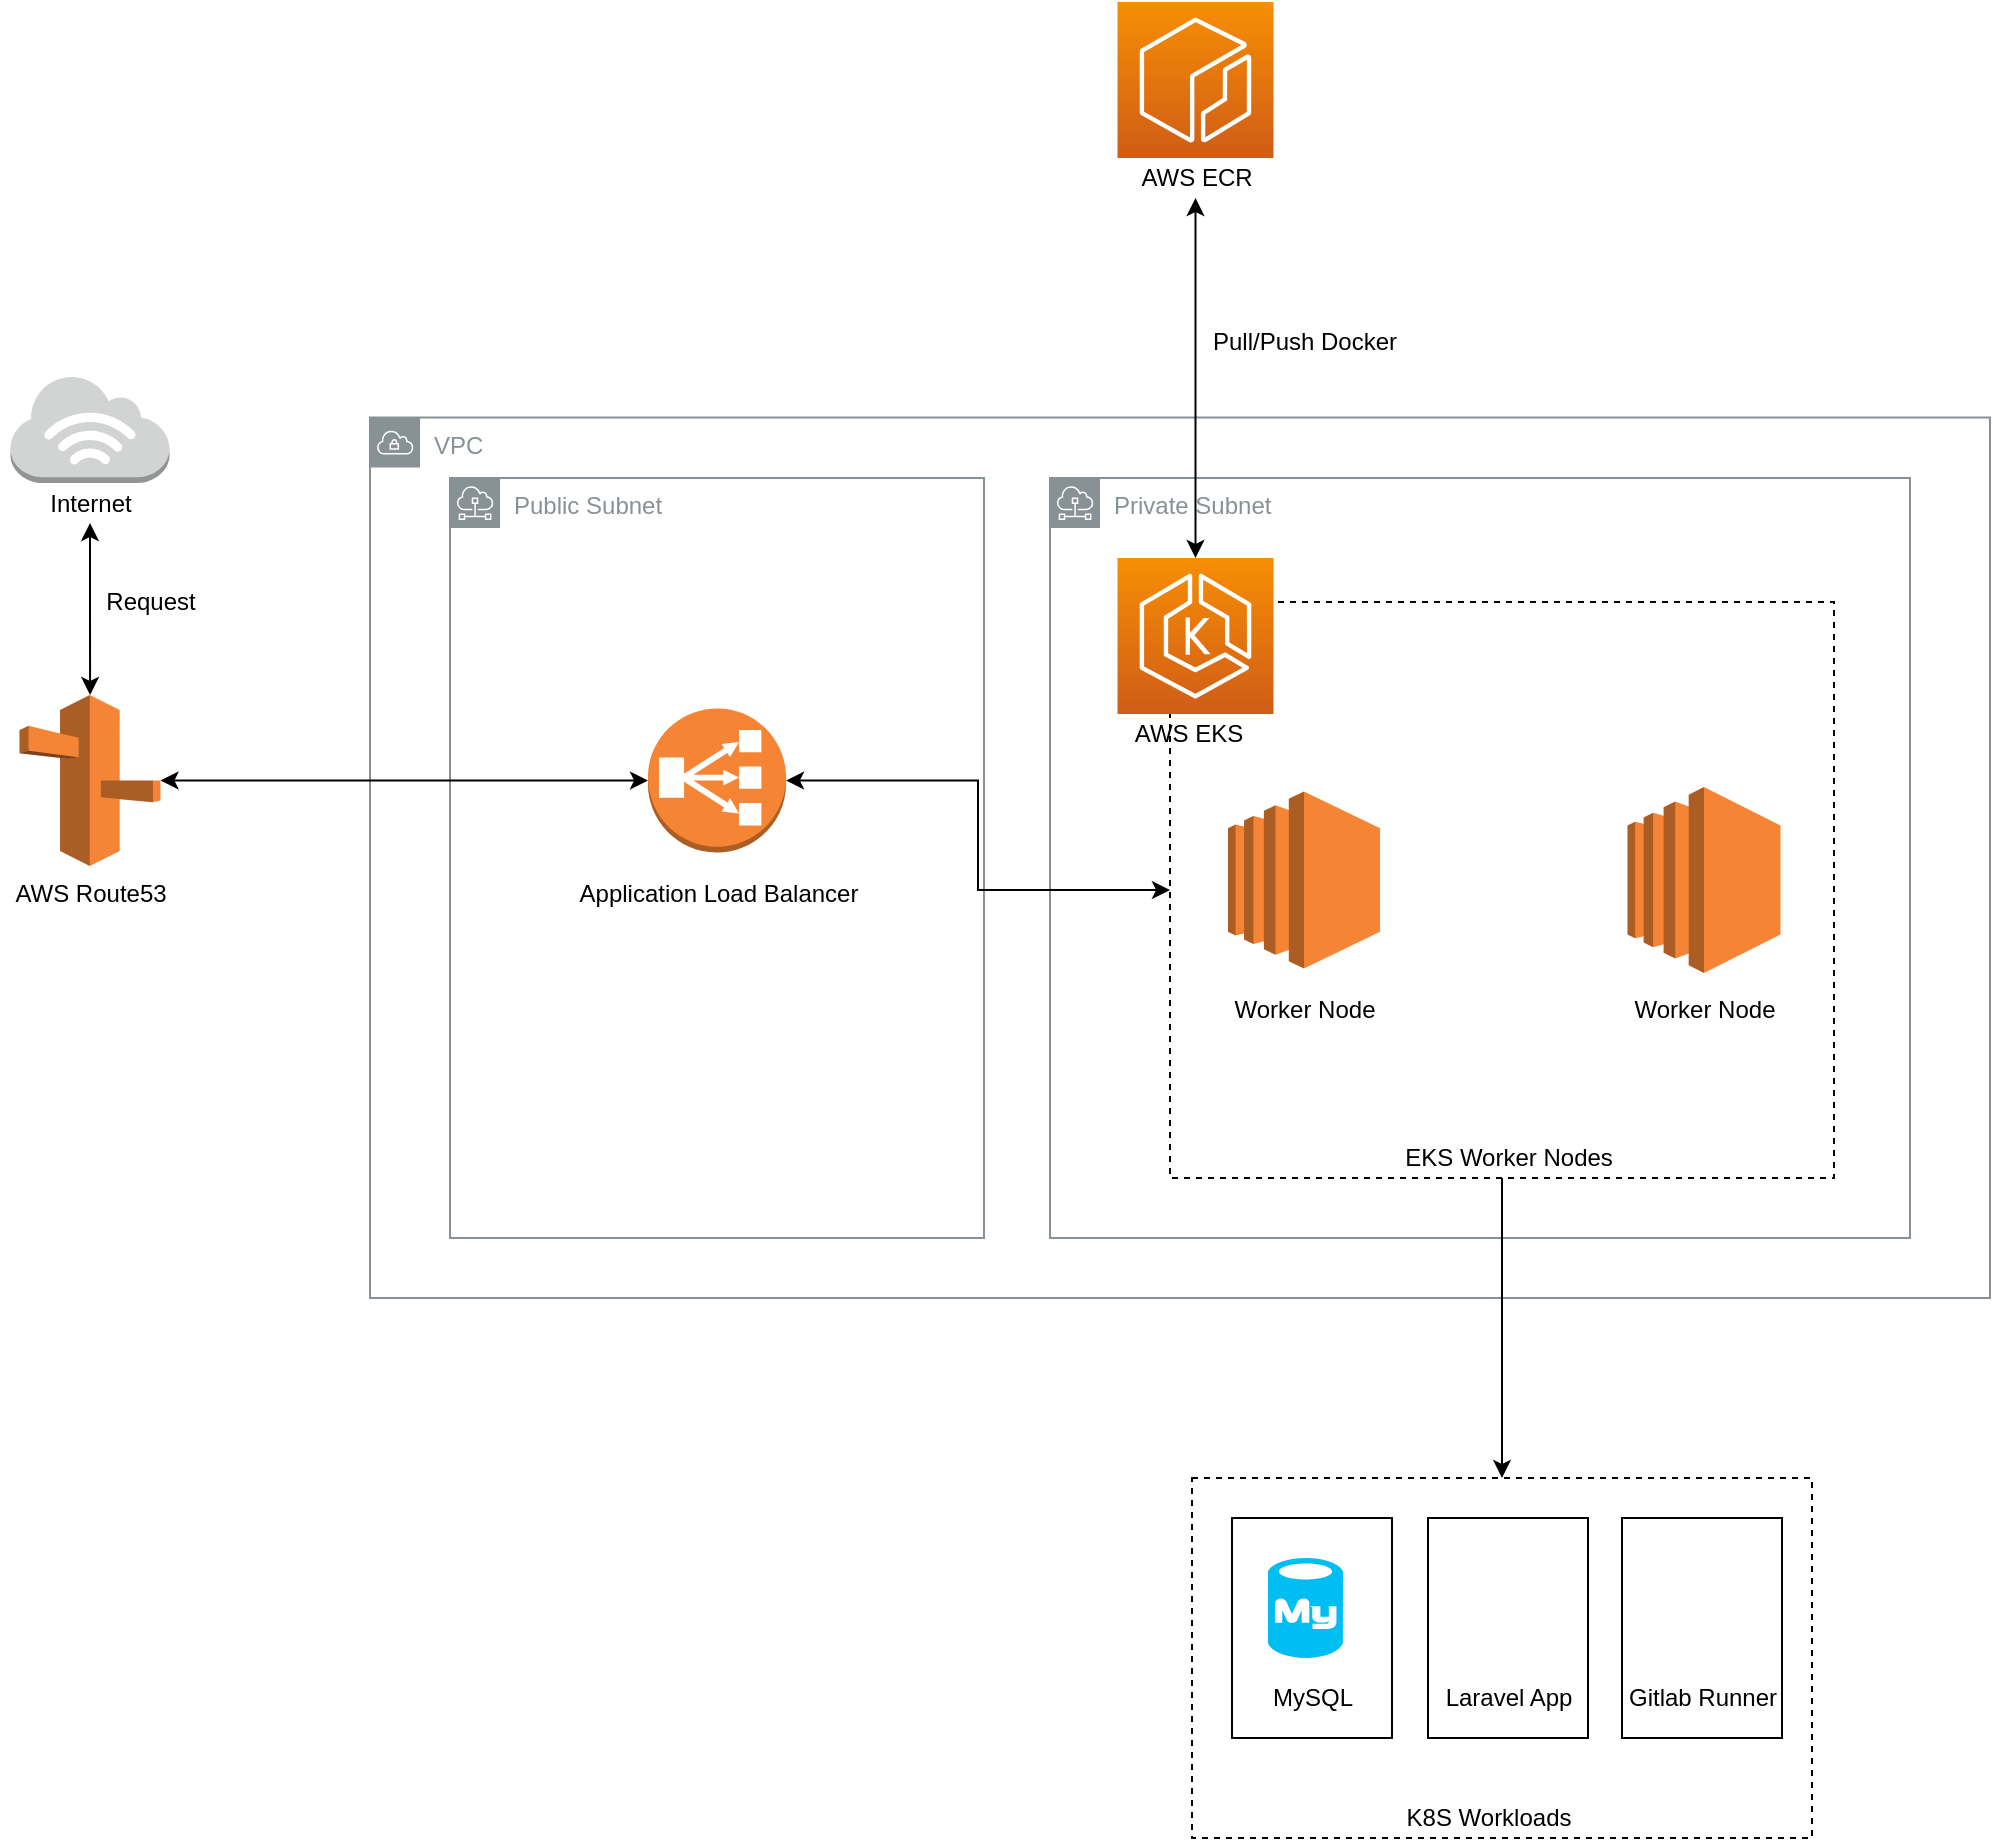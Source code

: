 <mxfile version="17.2.1" type="device"><diagram id="8pSlbvoWmrHCGNB6yBox" name="Page-1"><mxGraphModel dx="1697" dy="1138" grid="1" gridSize="10" guides="1" tooltips="1" connect="1" arrows="1" fold="1" page="1" pageScale="1" pageWidth="850" pageHeight="1100" math="0" shadow="0"><root><mxCell id="0"/><mxCell id="1" parent="0"/><mxCell id="_O-5bo8bzIz5ruX9JN8C-12" value="Private Subnet" style="sketch=0;outlineConnect=0;gradientColor=none;html=1;whiteSpace=wrap;fontSize=12;fontStyle=0;shape=mxgraph.aws4.group;grIcon=mxgraph.aws4.group_subnet;strokeColor=#879196;fillColor=none;verticalAlign=top;align=left;spacingLeft=30;fontColor=#879196;dashed=0;" vertex="1" parent="1"><mxGeometry x="1185" y="298" width="430" height="380" as="geometry"/></mxCell><mxCell id="3bOjSTMo5yzTs1VLCgk6-1" value="VPC" style="sketch=0;outlineConnect=0;gradientColor=none;html=1;whiteSpace=wrap;fontSize=12;fontStyle=0;shape=mxgraph.aws4.group;grIcon=mxgraph.aws4.group_vpc;strokeColor=#879196;fillColor=none;verticalAlign=top;align=left;spacingLeft=30;fontColor=#879196;dashed=0;" parent="1" vertex="1"><mxGeometry x="845" y="267.75" width="810" height="440.25" as="geometry"/></mxCell><mxCell id="3bOjSTMo5yzTs1VLCgk6-6" value="" style="rounded=0;whiteSpace=wrap;html=1;fillColor=none;dashed=1;" parent="1" vertex="1"><mxGeometry x="1245" y="360" width="332" height="288" as="geometry"/></mxCell><mxCell id="3bOjSTMo5yzTs1VLCgk6-21" value="" style="sketch=0;points=[[0,0,0],[0.25,0,0],[0.5,0,0],[0.75,0,0],[1,0,0],[0,1,0],[0.25,1,0],[0.5,1,0],[0.75,1,0],[1,1,0],[0,0.25,0],[0,0.5,0],[0,0.75,0],[1,0.25,0],[1,0.5,0],[1,0.75,0]];outlineConnect=0;fontColor=#232F3E;gradientColor=#F78E04;gradientDirection=north;fillColor=#D05C17;strokeColor=#ffffff;dashed=0;verticalLabelPosition=bottom;verticalAlign=top;align=center;html=1;fontSize=12;fontStyle=0;aspect=fixed;shape=mxgraph.aws4.resourceIcon;resIcon=mxgraph.aws4.eks;" parent="1" vertex="1"><mxGeometry x="1218.75" y="338" width="78" height="78" as="geometry"/></mxCell><mxCell id="_O-5bo8bzIz5ruX9JN8C-13" value="Public Subnet" style="sketch=0;outlineConnect=0;gradientColor=none;html=1;whiteSpace=wrap;fontSize=12;fontStyle=0;shape=mxgraph.aws4.group;grIcon=mxgraph.aws4.group_subnet;strokeColor=#879196;fillColor=none;verticalAlign=top;align=left;spacingLeft=30;fontColor=#879196;dashed=0;" vertex="1" parent="1"><mxGeometry x="885" y="298" width="267" height="380" as="geometry"/></mxCell><mxCell id="3bOjSTMo5yzTs1VLCgk6-7" value="" style="outlineConnect=0;dashed=0;verticalLabelPosition=bottom;verticalAlign=top;align=center;html=1;shape=mxgraph.aws3.ec2;fillColor=#F58534;gradientColor=none;" parent="1" vertex="1"><mxGeometry x="1274" y="454.75" width="76" height="88.5" as="geometry"/></mxCell><mxCell id="3bOjSTMo5yzTs1VLCgk6-8" value="Worker Node" style="text;html=1;align=center;verticalAlign=middle;resizable=0;points=[];autosize=1;strokeColor=none;fillColor=none;" parent="1" vertex="1"><mxGeometry x="1267" y="553.5" width="90" height="20" as="geometry"/></mxCell><mxCell id="3bOjSTMo5yzTs1VLCgk6-9" value="EKS Worker Nodes" style="text;html=1;align=center;verticalAlign=middle;resizable=0;points=[];autosize=1;strokeColor=none;fillColor=none;" parent="1" vertex="1"><mxGeometry x="1353.75" y="628" width="120" height="20" as="geometry"/></mxCell><mxCell id="3bOjSTMo5yzTs1VLCgk6-12" value="" style="outlineConnect=0;dashed=0;verticalLabelPosition=bottom;verticalAlign=top;align=center;html=1;shape=mxgraph.aws3.ec2;fillColor=#F58534;gradientColor=none;" parent="1" vertex="1"><mxGeometry x="1473.75" y="452.5" width="76.5" height="93" as="geometry"/></mxCell><mxCell id="3bOjSTMo5yzTs1VLCgk6-13" value="Worker Node" style="text;html=1;align=center;verticalAlign=middle;resizable=0;points=[];autosize=1;strokeColor=none;fillColor=none;" parent="1" vertex="1"><mxGeometry x="1467" y="553.5" width="90" height="20" as="geometry"/></mxCell><mxCell id="3bOjSTMo5yzTs1VLCgk6-27" value="" style="rounded=0;whiteSpace=wrap;html=1;fillColor=none;dashed=1;" parent="1" vertex="1"><mxGeometry x="1256" y="798" width="310" height="180" as="geometry"/></mxCell><mxCell id="3bOjSTMo5yzTs1VLCgk6-35" value="" style="rounded=0;whiteSpace=wrap;html=1;fillColor=default;" parent="1" vertex="1"><mxGeometry x="1374" y="818" width="80" height="110" as="geometry"/></mxCell><mxCell id="3bOjSTMo5yzTs1VLCgk6-34" value="Laravel App" style="text;html=1;align=center;verticalAlign=middle;resizable=0;points=[];autosize=1;strokeColor=none;fillColor=none;" parent="1" vertex="1"><mxGeometry x="1374" y="898" width="80" height="20" as="geometry"/></mxCell><mxCell id="3bOjSTMo5yzTs1VLCgk6-33" value="" style="rounded=0;whiteSpace=wrap;html=1;fillColor=default;" parent="1" vertex="1"><mxGeometry x="1276" y="818" width="80" height="110" as="geometry"/></mxCell><mxCell id="3bOjSTMo5yzTs1VLCgk6-31" style="edgeStyle=orthogonalEdgeStyle;rounded=0;orthogonalLoop=1;jettySize=auto;html=1;" parent="1" source="3bOjSTMo5yzTs1VLCgk6-6" target="3bOjSTMo5yzTs1VLCgk6-27" edge="1"><mxGeometry relative="1" as="geometry"/></mxCell><mxCell id="_O-5bo8bzIz5ruX9JN8C-21" style="edgeStyle=orthogonalEdgeStyle;rounded=0;orthogonalLoop=1;jettySize=auto;html=1;startArrow=classic;startFill=1;" edge="1" parent="1" source="3bOjSTMo5yzTs1VLCgk6-14" target="3bOjSTMo5yzTs1VLCgk6-6"><mxGeometry relative="1" as="geometry"/></mxCell><mxCell id="3bOjSTMo5yzTs1VLCgk6-14" value="" style="outlineConnect=0;dashed=0;verticalLabelPosition=bottom;verticalAlign=top;align=center;html=1;shape=mxgraph.aws3.classic_load_balancer;fillColor=#F58534;gradientColor=none;" parent="1" vertex="1"><mxGeometry x="984" y="413.25" width="69" height="72" as="geometry"/></mxCell><mxCell id="3bOjSTMo5yzTs1VLCgk6-16" style="edgeStyle=orthogonalEdgeStyle;rounded=0;orthogonalLoop=1;jettySize=auto;html=1;startArrow=classic;startFill=1;" parent="1" source="3bOjSTMo5yzTs1VLCgk6-26" target="_O-5bo8bzIz5ruX9JN8C-8" edge="1"><mxGeometry relative="1" as="geometry"><mxPoint x="770" y="341.5" as="sourcePoint"/></mxGeometry></mxCell><mxCell id="3bOjSTMo5yzTs1VLCgk6-15" value="" style="outlineConnect=0;dashed=0;verticalLabelPosition=bottom;verticalAlign=top;align=center;html=1;shape=mxgraph.aws3.internet_3;fillColor=#D2D3D3;gradientColor=none;" parent="1" vertex="1"><mxGeometry x="665.25" y="246.5" width="79.5" height="54" as="geometry"/></mxCell><mxCell id="3bOjSTMo5yzTs1VLCgk6-17" value="Application Load Balancer" style="text;html=1;align=center;verticalAlign=middle;resizable=0;points=[];autosize=1;strokeColor=none;fillColor=none;" parent="1" vertex="1"><mxGeometry x="943.5" y="495.75" width="150" height="20" as="geometry"/></mxCell><mxCell id="3bOjSTMo5yzTs1VLCgk6-28" value="K8S Workloads" style="text;html=1;align=center;verticalAlign=middle;resizable=0;points=[];autosize=1;strokeColor=none;fillColor=none;" parent="1" vertex="1"><mxGeometry x="1354" y="958" width="100" height="20" as="geometry"/></mxCell><mxCell id="3bOjSTMo5yzTs1VLCgk6-29" value="" style="verticalLabelPosition=bottom;html=1;verticalAlign=top;align=center;strokeColor=none;fillColor=#00BEF2;shape=mxgraph.azure.mysql_database;dashed=1;" parent="1" vertex="1"><mxGeometry x="1294" y="838" width="37.5" height="50" as="geometry"/></mxCell><mxCell id="3bOjSTMo5yzTs1VLCgk6-30" value="MySQL" style="text;html=1;align=center;verticalAlign=middle;resizable=0;points=[];autosize=1;strokeColor=none;fillColor=none;" parent="1" vertex="1"><mxGeometry x="1286" y="898" width="60" height="20" as="geometry"/></mxCell><mxCell id="3bOjSTMo5yzTs1VLCgk6-32" value="" style="shape=image;verticalLabelPosition=bottom;labelBackgroundColor=default;verticalAlign=top;aspect=fixed;imageAspect=0;image=https://upload.wikimedia.org/wikipedia/commons/thumb/9/9a/Laravel.svg/1200px-Laravel.svg.png;" parent="1" vertex="1"><mxGeometry x="1385.15" y="833" width="57.69" height="60" as="geometry"/></mxCell><mxCell id="3bOjSTMo5yzTs1VLCgk6-36" value="" style="rounded=0;whiteSpace=wrap;html=1;fillColor=default;" parent="1" vertex="1"><mxGeometry x="1471" y="818" width="80" height="110" as="geometry"/></mxCell><mxCell id="3bOjSTMo5yzTs1VLCgk6-37" value="Gitlab Runner" style="text;html=1;align=center;verticalAlign=middle;resizable=0;points=[];autosize=1;strokeColor=none;fillColor=none;" parent="1" vertex="1"><mxGeometry x="1466" y="898" width="90" height="20" as="geometry"/></mxCell><mxCell id="3bOjSTMo5yzTs1VLCgk6-39" value="" style="shape=image;verticalLabelPosition=bottom;labelBackgroundColor=default;verticalAlign=top;aspect=fixed;imageAspect=0;image=https://gitlab.com/uploads/-/system/project/avatar/250833/runner_logo.png;" parent="1" vertex="1"><mxGeometry x="1478.5" y="830.5" width="65" height="65" as="geometry"/></mxCell><mxCell id="_O-5bo8bzIz5ruX9JN8C-1" value="" style="sketch=0;points=[[0,0,0],[0.25,0,0],[0.5,0,0],[0.75,0,0],[1,0,0],[0,1,0],[0.25,1,0],[0.5,1,0],[0.75,1,0],[1,1,0],[0,0.25,0],[0,0.5,0],[0,0.75,0],[1,0.25,0],[1,0.5,0],[1,0.75,0]];outlineConnect=0;fontColor=#232F3E;gradientColor=#F78E04;gradientDirection=north;fillColor=#D05C17;strokeColor=#ffffff;dashed=0;verticalLabelPosition=bottom;verticalAlign=top;align=center;html=1;fontSize=12;fontStyle=0;aspect=fixed;shape=mxgraph.aws4.resourceIcon;resIcon=mxgraph.aws4.ecr;" vertex="1" parent="1"><mxGeometry x="1218.75" y="60" width="78" height="78" as="geometry"/></mxCell><mxCell id="_O-5bo8bzIz5ruX9JN8C-19" style="edgeStyle=orthogonalEdgeStyle;rounded=0;orthogonalLoop=1;jettySize=auto;html=1;startArrow=classic;startFill=1;" edge="1" parent="1" source="_O-5bo8bzIz5ruX9JN8C-3" target="3bOjSTMo5yzTs1VLCgk6-21"><mxGeometry relative="1" as="geometry"/></mxCell><mxCell id="_O-5bo8bzIz5ruX9JN8C-3" value="AWS ECR" style="text;html=1;align=center;verticalAlign=middle;resizable=0;points=[];autosize=1;strokeColor=none;fillColor=none;" vertex="1" parent="1"><mxGeometry x="1222.75" y="138" width="70" height="20" as="geometry"/></mxCell><mxCell id="_O-5bo8bzIz5ruX9JN8C-6" value="Pull/Push Docker" style="text;html=1;align=center;verticalAlign=middle;resizable=0;points=[];autosize=1;strokeColor=none;fillColor=none;" vertex="1" parent="1"><mxGeometry x="1257" y="220" width="110" height="20" as="geometry"/></mxCell><mxCell id="_O-5bo8bzIz5ruX9JN8C-7" value="Request" style="text;html=1;align=center;verticalAlign=middle;resizable=0;points=[];autosize=1;strokeColor=none;fillColor=none;" vertex="1" parent="1"><mxGeometry x="705" y="349.5" width="60" height="20" as="geometry"/></mxCell><mxCell id="_O-5bo8bzIz5ruX9JN8C-10" style="edgeStyle=orthogonalEdgeStyle;rounded=0;orthogonalLoop=1;jettySize=auto;html=1;entryX=0;entryY=0.5;entryDx=0;entryDy=0;entryPerimeter=0;startArrow=classic;startFill=1;" edge="1" parent="1" source="_O-5bo8bzIz5ruX9JN8C-8" target="3bOjSTMo5yzTs1VLCgk6-14"><mxGeometry relative="1" as="geometry"/></mxCell><mxCell id="_O-5bo8bzIz5ruX9JN8C-8" value="" style="outlineConnect=0;dashed=0;verticalLabelPosition=bottom;verticalAlign=top;align=center;html=1;shape=mxgraph.aws3.route_53;fillColor=#F58536;gradientColor=none;" vertex="1" parent="1"><mxGeometry x="669.75" y="406.5" width="70.5" height="85.5" as="geometry"/></mxCell><mxCell id="_O-5bo8bzIz5ruX9JN8C-9" value="AWS Route53" style="text;html=1;align=center;verticalAlign=middle;resizable=0;points=[];autosize=1;strokeColor=none;fillColor=none;" vertex="1" parent="1"><mxGeometry x="660" y="495.75" width="90" height="20" as="geometry"/></mxCell><mxCell id="3bOjSTMo5yzTs1VLCgk6-26" value="Internet" style="text;html=1;align=center;verticalAlign=middle;resizable=0;points=[];autosize=1;strokeColor=none;fillColor=none;" parent="1" vertex="1"><mxGeometry x="675" y="300.5" width="60" height="20" as="geometry"/></mxCell><mxCell id="_O-5bo8bzIz5ruX9JN8C-17" value="AWS EKS" style="text;html=1;align=center;verticalAlign=middle;resizable=0;points=[];autosize=1;strokeColor=none;fillColor=none;" vertex="1" parent="1"><mxGeometry x="1218.75" y="416" width="70" height="20" as="geometry"/></mxCell></root></mxGraphModel></diagram></mxfile>